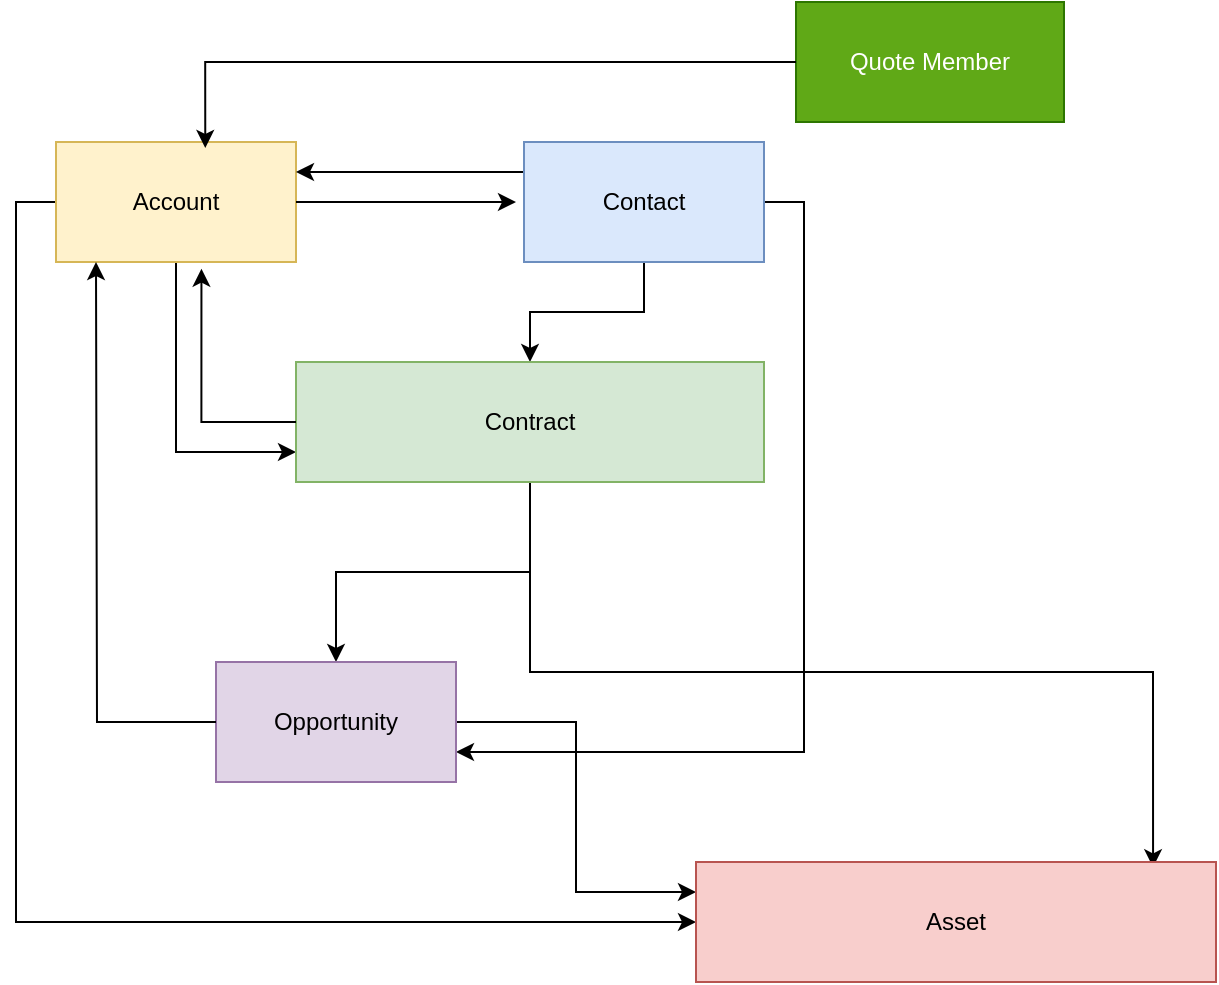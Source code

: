 <mxfile version="24.7.8">
  <diagram name="Página-1" id="MBEfy_lfm2K7Kf6HqTqG">
    <mxGraphModel dx="794" dy="1615" grid="1" gridSize="10" guides="1" tooltips="1" connect="1" arrows="1" fold="1" page="1" pageScale="1" pageWidth="827" pageHeight="1169" math="0" shadow="0">
      <root>
        <mxCell id="0" />
        <mxCell id="1" parent="0" />
        <mxCell id="TNTz0xo-lrR2Krc9X6VH-12" style="edgeStyle=orthogonalEdgeStyle;rounded=0;orthogonalLoop=1;jettySize=auto;html=1;entryX=0;entryY=0.75;entryDx=0;entryDy=0;" edge="1" parent="1" source="TNTz0xo-lrR2Krc9X6VH-1" target="TNTz0xo-lrR2Krc9X6VH-5">
          <mxGeometry relative="1" as="geometry" />
        </mxCell>
        <mxCell id="TNTz0xo-lrR2Krc9X6VH-20" style="edgeStyle=orthogonalEdgeStyle;rounded=0;orthogonalLoop=1;jettySize=auto;html=1;exitX=0;exitY=0.5;exitDx=0;exitDy=0;entryX=0;entryY=0.5;entryDx=0;entryDy=0;" edge="1" parent="1" source="TNTz0xo-lrR2Krc9X6VH-1" target="TNTz0xo-lrR2Krc9X6VH-7">
          <mxGeometry relative="1" as="geometry" />
        </mxCell>
        <mxCell id="TNTz0xo-lrR2Krc9X6VH-1" value="Account" style="rounded=0;whiteSpace=wrap;html=1;fillColor=#fff2cc;strokeColor=#d6b656;" vertex="1" parent="1">
          <mxGeometry x="60" y="50" width="120" height="60" as="geometry" />
        </mxCell>
        <mxCell id="TNTz0xo-lrR2Krc9X6VH-3" value="" style="endArrow=classic;html=1;rounded=0;exitX=1;exitY=0.5;exitDx=0;exitDy=0;" edge="1" parent="1" source="TNTz0xo-lrR2Krc9X6VH-1">
          <mxGeometry width="50" height="50" relative="1" as="geometry">
            <mxPoint x="380" y="260" as="sourcePoint" />
            <mxPoint x="290" y="80" as="targetPoint" />
          </mxGeometry>
        </mxCell>
        <mxCell id="TNTz0xo-lrR2Krc9X6VH-11" style="edgeStyle=orthogonalEdgeStyle;rounded=0;orthogonalLoop=1;jettySize=auto;html=1;entryX=0.5;entryY=0;entryDx=0;entryDy=0;" edge="1" parent="1" source="TNTz0xo-lrR2Krc9X6VH-4" target="TNTz0xo-lrR2Krc9X6VH-5">
          <mxGeometry relative="1" as="geometry" />
        </mxCell>
        <mxCell id="TNTz0xo-lrR2Krc9X6VH-16" style="edgeStyle=orthogonalEdgeStyle;rounded=0;orthogonalLoop=1;jettySize=auto;html=1;exitX=0;exitY=0.25;exitDx=0;exitDy=0;entryX=1;entryY=0.25;entryDx=0;entryDy=0;" edge="1" parent="1" source="TNTz0xo-lrR2Krc9X6VH-4" target="TNTz0xo-lrR2Krc9X6VH-1">
          <mxGeometry relative="1" as="geometry" />
        </mxCell>
        <mxCell id="TNTz0xo-lrR2Krc9X6VH-18" style="edgeStyle=orthogonalEdgeStyle;rounded=0;orthogonalLoop=1;jettySize=auto;html=1;exitX=1;exitY=0.5;exitDx=0;exitDy=0;entryX=1;entryY=0.75;entryDx=0;entryDy=0;" edge="1" parent="1" source="TNTz0xo-lrR2Krc9X6VH-4" target="TNTz0xo-lrR2Krc9X6VH-6">
          <mxGeometry relative="1" as="geometry" />
        </mxCell>
        <mxCell id="TNTz0xo-lrR2Krc9X6VH-4" value="Contact" style="rounded=0;whiteSpace=wrap;html=1;fillColor=#dae8fc;strokeColor=#6c8ebf;" vertex="1" parent="1">
          <mxGeometry x="294" y="50" width="120" height="60" as="geometry" />
        </mxCell>
        <mxCell id="TNTz0xo-lrR2Krc9X6VH-17" style="edgeStyle=orthogonalEdgeStyle;rounded=0;orthogonalLoop=1;jettySize=auto;html=1;entryX=0.5;entryY=0;entryDx=0;entryDy=0;" edge="1" parent="1" source="TNTz0xo-lrR2Krc9X6VH-5" target="TNTz0xo-lrR2Krc9X6VH-6">
          <mxGeometry relative="1" as="geometry" />
        </mxCell>
        <mxCell id="TNTz0xo-lrR2Krc9X6VH-26" style="edgeStyle=orthogonalEdgeStyle;rounded=0;orthogonalLoop=1;jettySize=auto;html=1;entryX=0.879;entryY=0.044;entryDx=0;entryDy=0;entryPerimeter=0;" edge="1" parent="1" source="TNTz0xo-lrR2Krc9X6VH-5" target="TNTz0xo-lrR2Krc9X6VH-7">
          <mxGeometry relative="1" as="geometry">
            <mxPoint x="610" y="430" as="targetPoint" />
          </mxGeometry>
        </mxCell>
        <mxCell id="TNTz0xo-lrR2Krc9X6VH-5" value="Contract" style="rounded=0;whiteSpace=wrap;html=1;fillColor=#d5e8d4;strokeColor=#82b366;" vertex="1" parent="1">
          <mxGeometry x="180" y="160" width="234" height="60" as="geometry" />
        </mxCell>
        <mxCell id="TNTz0xo-lrR2Krc9X6VH-23" style="edgeStyle=orthogonalEdgeStyle;rounded=0;orthogonalLoop=1;jettySize=auto;html=1;entryX=0;entryY=0.25;entryDx=0;entryDy=0;" edge="1" parent="1" source="TNTz0xo-lrR2Krc9X6VH-6" target="TNTz0xo-lrR2Krc9X6VH-7">
          <mxGeometry relative="1" as="geometry" />
        </mxCell>
        <mxCell id="TNTz0xo-lrR2Krc9X6VH-6" value="Opportunity" style="rounded=0;whiteSpace=wrap;html=1;fillColor=#e1d5e7;strokeColor=#9673a6;" vertex="1" parent="1">
          <mxGeometry x="140" y="310" width="120" height="60" as="geometry" />
        </mxCell>
        <mxCell id="TNTz0xo-lrR2Krc9X6VH-7" value="Asset" style="rounded=0;whiteSpace=wrap;html=1;fillColor=#f8cecc;strokeColor=#b85450;" vertex="1" parent="1">
          <mxGeometry x="380" y="410" width="260" height="60" as="geometry" />
        </mxCell>
        <mxCell id="TNTz0xo-lrR2Krc9X6VH-8" value="Quote Member" style="rounded=0;whiteSpace=wrap;html=1;fillColor=#60a917;fontColor=#ffffff;strokeColor=#2D7600;" vertex="1" parent="1">
          <mxGeometry x="430" y="-20" width="134" height="60" as="geometry" />
        </mxCell>
        <mxCell id="TNTz0xo-lrR2Krc9X6VH-13" style="edgeStyle=orthogonalEdgeStyle;rounded=0;orthogonalLoop=1;jettySize=auto;html=1;exitX=0;exitY=0.5;exitDx=0;exitDy=0;entryX=0.606;entryY=1.056;entryDx=0;entryDy=0;entryPerimeter=0;" edge="1" parent="1" source="TNTz0xo-lrR2Krc9X6VH-5" target="TNTz0xo-lrR2Krc9X6VH-1">
          <mxGeometry relative="1" as="geometry" />
        </mxCell>
        <mxCell id="TNTz0xo-lrR2Krc9X6VH-19" style="edgeStyle=orthogonalEdgeStyle;rounded=0;orthogonalLoop=1;jettySize=auto;html=1;entryX=0.161;entryY=1.044;entryDx=0;entryDy=0;entryPerimeter=0;exitX=0;exitY=0.5;exitDx=0;exitDy=0;" edge="1" parent="1" source="TNTz0xo-lrR2Krc9X6VH-6">
          <mxGeometry relative="1" as="geometry">
            <mxPoint x="190" y="320" as="sourcePoint" />
            <mxPoint x="80.0" y="110.0" as="targetPoint" />
          </mxGeometry>
        </mxCell>
        <mxCell id="TNTz0xo-lrR2Krc9X6VH-28" style="edgeStyle=orthogonalEdgeStyle;rounded=0;orthogonalLoop=1;jettySize=auto;html=1;entryX=0.622;entryY=0.05;entryDx=0;entryDy=0;entryPerimeter=0;" edge="1" parent="1" source="TNTz0xo-lrR2Krc9X6VH-8" target="TNTz0xo-lrR2Krc9X6VH-1">
          <mxGeometry relative="1" as="geometry" />
        </mxCell>
      </root>
    </mxGraphModel>
  </diagram>
</mxfile>
